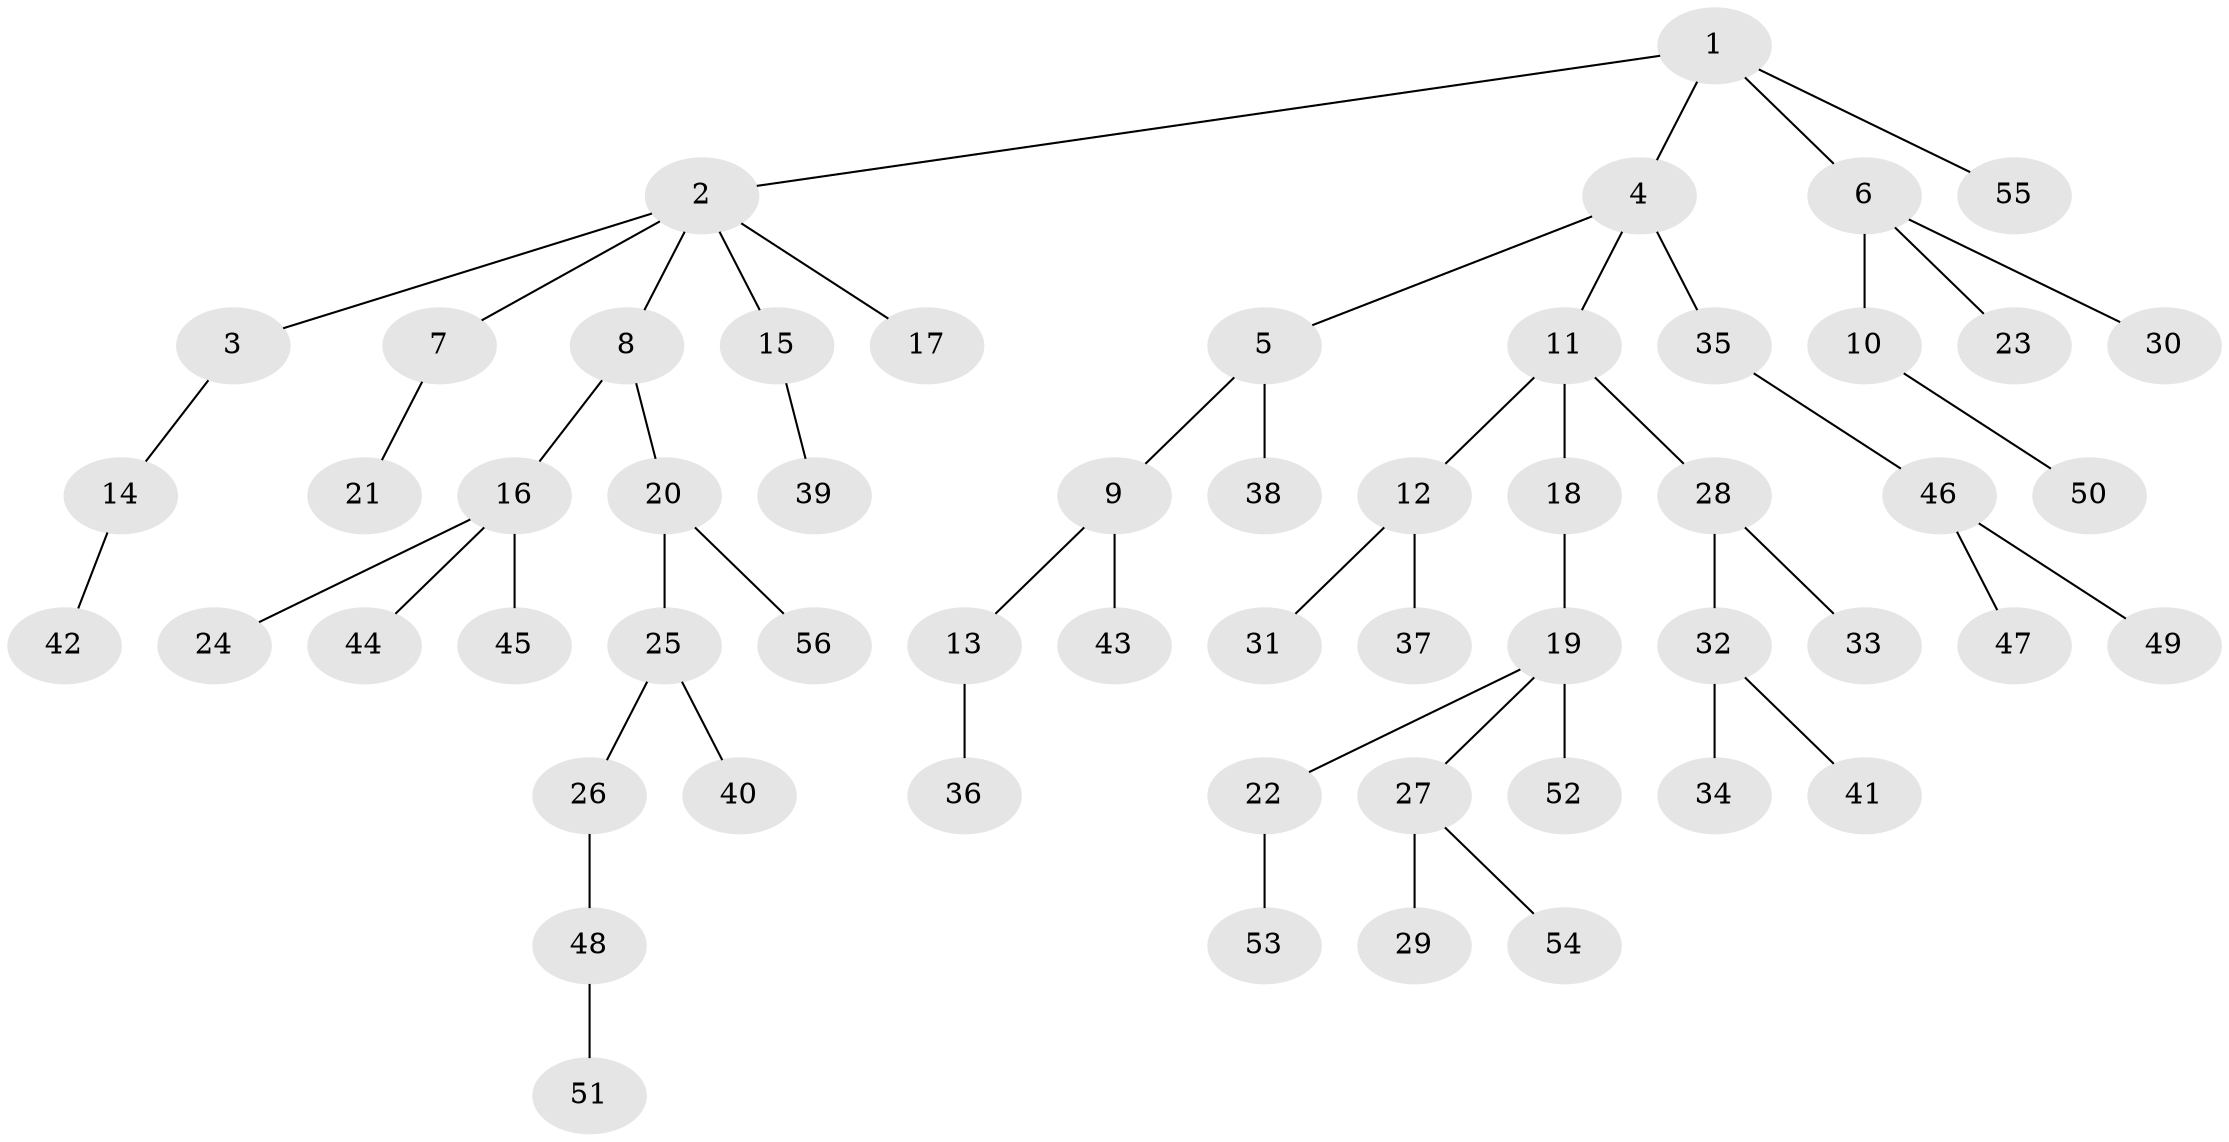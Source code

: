 // Generated by graph-tools (version 1.1) at 2025/11/02/27/25 16:11:28]
// undirected, 56 vertices, 55 edges
graph export_dot {
graph [start="1"]
  node [color=gray90,style=filled];
  1;
  2;
  3;
  4;
  5;
  6;
  7;
  8;
  9;
  10;
  11;
  12;
  13;
  14;
  15;
  16;
  17;
  18;
  19;
  20;
  21;
  22;
  23;
  24;
  25;
  26;
  27;
  28;
  29;
  30;
  31;
  32;
  33;
  34;
  35;
  36;
  37;
  38;
  39;
  40;
  41;
  42;
  43;
  44;
  45;
  46;
  47;
  48;
  49;
  50;
  51;
  52;
  53;
  54;
  55;
  56;
  1 -- 2;
  1 -- 4;
  1 -- 6;
  1 -- 55;
  2 -- 3;
  2 -- 7;
  2 -- 8;
  2 -- 15;
  2 -- 17;
  3 -- 14;
  4 -- 5;
  4 -- 11;
  4 -- 35;
  5 -- 9;
  5 -- 38;
  6 -- 10;
  6 -- 23;
  6 -- 30;
  7 -- 21;
  8 -- 16;
  8 -- 20;
  9 -- 13;
  9 -- 43;
  10 -- 50;
  11 -- 12;
  11 -- 18;
  11 -- 28;
  12 -- 31;
  12 -- 37;
  13 -- 36;
  14 -- 42;
  15 -- 39;
  16 -- 24;
  16 -- 44;
  16 -- 45;
  18 -- 19;
  19 -- 22;
  19 -- 27;
  19 -- 52;
  20 -- 25;
  20 -- 56;
  22 -- 53;
  25 -- 26;
  25 -- 40;
  26 -- 48;
  27 -- 29;
  27 -- 54;
  28 -- 32;
  28 -- 33;
  32 -- 34;
  32 -- 41;
  35 -- 46;
  46 -- 47;
  46 -- 49;
  48 -- 51;
}
